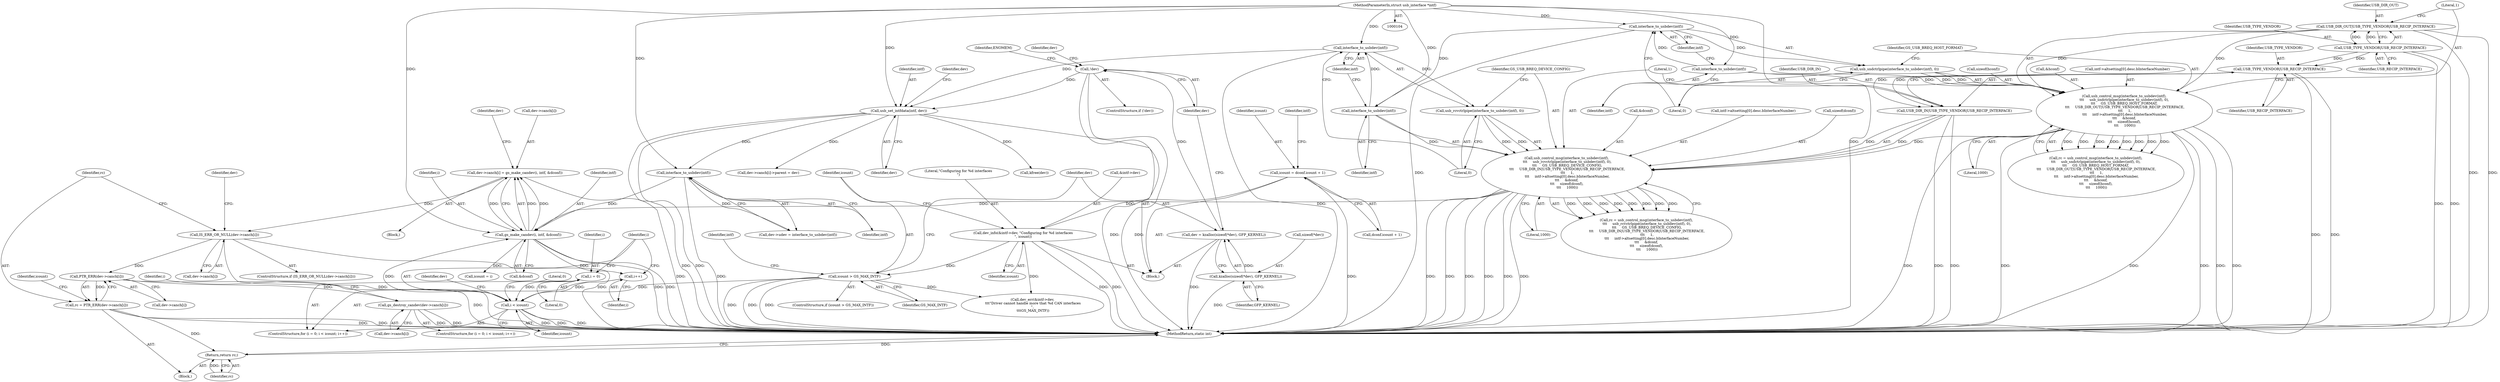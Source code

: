digraph "1_linux_c919a3069c775c1c876bec55e00b2305d5125caa@array" {
"1000299" [label="(Call,PTR_ERR(dev->canch[i]))"];
"1000290" [label="(Call,IS_ERR_OR_NULL(dev->canch[i]))"];
"1000278" [label="(Call,dev->canch[i] = gs_make_candev(i, intf, &dconf))"];
"1000284" [label="(Call,gs_make_candev(i, intf, &dconf))"];
"1000272" [label="(Call,i < icount)"];
"1000275" [label="(Call,i++)"];
"1000269" [label="(Call,i = 0)"];
"1000221" [label="(Call,icount > GS_MAX_INTF)"];
"1000213" [label="(Call,dev_info(&intf->dev, \"Configuring for %d interfaces\n\", icount))"];
"1000206" [label="(Call,icount = dconf.icount + 1)"];
"1000266" [label="(Call,interface_to_usbdev(intf))"];
"1000259" [label="(Call,usb_set_intfdata(intf, dev))"];
"1000168" [label="(Call,interface_to_usbdev(intf))"];
"1000165" [label="(Call,interface_to_usbdev(intf))"];
"1000124" [label="(Call,interface_to_usbdev(intf))"];
"1000121" [label="(Call,interface_to_usbdev(intf))"];
"1000105" [label="(MethodParameterIn,struct usb_interface *intf)"];
"1000243" [label="(Call,!dev)"];
"1000235" [label="(Call,dev = kzalloc(sizeof(*dev), GFP_KERNEL))"];
"1000237" [label="(Call,kzalloc(sizeof(*dev), GFP_KERNEL))"];
"1000164" [label="(Call,usb_control_msg(interface_to_usbdev(intf),\n \t\t\t     usb_rcvctrlpipe(interface_to_usbdev(intf), 0),\n \t\t\t     GS_USB_BREQ_DEVICE_CONFIG,\n \t\t\t     USB_DIR_IN|USB_TYPE_VENDOR|USB_RECIP_INTERFACE,\n \t\t\t     1,\n \t\t\t     intf->altsetting[0].desc.bInterfaceNumber,\n\t\t\t     &dconf,\n\t\t\t     sizeof(dconf),\n \t\t\t     1000))"];
"1000167" [label="(Call,usb_rcvctrlpipe(interface_to_usbdev(intf), 0))"];
"1000172" [label="(Call,USB_DIR_IN|USB_TYPE_VENDOR|USB_RECIP_INTERFACE)"];
"1000174" [label="(Call,USB_TYPE_VENDOR|USB_RECIP_INTERFACE)"];
"1000130" [label="(Call,USB_TYPE_VENDOR|USB_RECIP_INTERFACE)"];
"1000120" [label="(Call,usb_control_msg(interface_to_usbdev(intf),\n\t\t\t     usb_sndctrlpipe(interface_to_usbdev(intf), 0),\n\t\t\t     GS_USB_BREQ_HOST_FORMAT,\n \t\t\t     USB_DIR_OUT|USB_TYPE_VENDOR|USB_RECIP_INTERFACE,\n \t\t\t     1,\n \t\t\t     intf->altsetting[0].desc.bInterfaceNumber,\n\t\t\t     &hconf,\n\t\t\t     sizeof(hconf),\n \t\t\t     1000))"];
"1000123" [label="(Call,usb_sndctrlpipe(interface_to_usbdev(intf), 0))"];
"1000128" [label="(Call,USB_DIR_OUT|USB_TYPE_VENDOR|USB_RECIP_INTERFACE)"];
"1000297" [label="(Call,rc = PTR_ERR(dev->canch[i]))"];
"1000330" [label="(Return,return rc;)"];
"1000317" [label="(Call,gs_destroy_candev(dev->canch[i]))"];
"1000251" [label="(Identifier,dev)"];
"1000331" [label="(Identifier,rc)"];
"1000105" [label="(MethodParameterIn,struct usb_interface *intf)"];
"1000124" [label="(Call,interface_to_usbdev(intf))"];
"1000131" [label="(Identifier,USB_TYPE_VENDOR)"];
"1000171" [label="(Identifier,GS_USB_BREQ_DEVICE_CONFIG)"];
"1000107" [label="(Block,)"];
"1000127" [label="(Identifier,GS_USB_BREQ_HOST_FORMAT)"];
"1000222" [label="(Identifier,icount)"];
"1000191" [label="(Literal,1000)"];
"1000267" [label="(Identifier,intf)"];
"1000297" [label="(Call,rc = PTR_ERR(dev->canch[i]))"];
"1000206" [label="(Call,icount = dconf.icount + 1)"];
"1000274" [label="(Identifier,icount)"];
"1000296" [label="(Block,)"];
"1000125" [label="(Identifier,intf)"];
"1000214" [label="(Call,&intf->dev)"];
"1000130" [label="(Call,USB_TYPE_VENDOR|USB_RECIP_INTERFACE)"];
"1000176" [label="(Identifier,USB_RECIP_INTERFACE)"];
"1000172" [label="(Call,USB_DIR_IN|USB_TYPE_VENDOR|USB_RECIP_INTERFACE)"];
"1000122" [label="(Identifier,intf)"];
"1000145" [label="(Call,sizeof(hconf))"];
"1000167" [label="(Call,usb_rcvctrlpipe(interface_to_usbdev(intf), 0))"];
"1000306" [label="(Identifier,icount)"];
"1000266" [label="(Call,interface_to_usbdev(intf))"];
"1000241" [label="(Identifier,GFP_KERNEL)"];
"1000168" [label="(Call,interface_to_usbdev(intf))"];
"1000236" [label="(Identifier,dev)"];
"1000177" [label="(Literal,1)"];
"1000316" [label="(Identifier,i)"];
"1000305" [label="(Call,icount = i)"];
"1000330" [label="(Return,return rc;)"];
"1000270" [label="(Identifier,i)"];
"1000143" [label="(Call,&hconf)"];
"1000285" [label="(Identifier,i)"];
"1000164" [label="(Call,usb_control_msg(interface_to_usbdev(intf),\n \t\t\t     usb_rcvctrlpipe(interface_to_usbdev(intf), 0),\n \t\t\t     GS_USB_BREQ_DEVICE_CONFIG,\n \t\t\t     USB_DIR_IN|USB_TYPE_VENDOR|USB_RECIP_INTERFACE,\n \t\t\t     1,\n \t\t\t     intf->altsetting[0].desc.bInterfaceNumber,\n\t\t\t     &dconf,\n\t\t\t     sizeof(dconf),\n \t\t\t     1000))"];
"1000126" [label="(Literal,0)"];
"1000213" [label="(Call,dev_info(&intf->dev, \"Configuring for %d interfaces\n\", icount))"];
"1000187" [label="(Call,&dconf)"];
"1000308" [label="(ControlStructure,for (i = 0; i < icount; i++))"];
"1000336" [label="(Identifier,dev)"];
"1000219" [label="(Identifier,icount)"];
"1000275" [label="(Call,i++)"];
"1000162" [label="(Call,rc = usb_control_msg(interface_to_usbdev(intf),\n \t\t\t     usb_rcvctrlpipe(interface_to_usbdev(intf), 0),\n \t\t\t     GS_USB_BREQ_DEVICE_CONFIG,\n \t\t\t     USB_DIR_IN|USB_TYPE_VENDOR|USB_RECIP_INTERFACE,\n \t\t\t     1,\n \t\t\t     intf->altsetting[0].desc.bInterfaceNumber,\n\t\t\t     &dconf,\n\t\t\t     sizeof(dconf),\n \t\t\t     1000))"];
"1000260" [label="(Identifier,intf)"];
"1000165" [label="(Call,interface_to_usbdev(intf))"];
"1000293" [label="(Identifier,dev)"];
"1000278" [label="(Call,dev->canch[i] = gs_make_candev(i, intf, &dconf))"];
"1000269" [label="(Call,i = 0)"];
"1000300" [label="(Call,dev->canch[i])"];
"1000121" [label="(Call,interface_to_usbdev(intf))"];
"1000332" [label="(Call,dev->canch[i]->parent = dev)"];
"1000120" [label="(Call,usb_control_msg(interface_to_usbdev(intf),\n\t\t\t     usb_sndctrlpipe(interface_to_usbdev(intf), 0),\n\t\t\t     GS_USB_BREQ_HOST_FORMAT,\n \t\t\t     USB_DIR_OUT|USB_TYPE_VENDOR|USB_RECIP_INTERFACE,\n \t\t\t     1,\n \t\t\t     intf->altsetting[0].desc.bInterfaceNumber,\n\t\t\t     &hconf,\n\t\t\t     sizeof(hconf),\n \t\t\t     1000))"];
"1000208" [label="(Call,dconf.icount + 1)"];
"1000276" [label="(Identifier,i)"];
"1000129" [label="(Identifier,USB_DIR_OUT)"];
"1000228" [label="(Identifier,intf)"];
"1000218" [label="(Literal,\"Configuring for %d interfaces\n\")"];
"1000225" [label="(Call,dev_err(&intf->dev,\n \t\t\t\"Driver cannot handle more that %d CAN interfaces\n\",\n \t\t\tGS_MAX_INTF))"];
"1000261" [label="(Identifier,dev)"];
"1000244" [label="(Identifier,dev)"];
"1000298" [label="(Identifier,rc)"];
"1000207" [label="(Identifier,icount)"];
"1000169" [label="(Identifier,intf)"];
"1000134" [label="(Call,intf->altsetting[0].desc.bInterfaceNumber)"];
"1000277" [label="(Block,)"];
"1000271" [label="(Literal,0)"];
"1000166" [label="(Identifier,intf)"];
"1000235" [label="(Call,dev = kzalloc(sizeof(*dev), GFP_KERNEL))"];
"1000221" [label="(Call,icount > GS_MAX_INTF)"];
"1000123" [label="(Call,usb_sndctrlpipe(interface_to_usbdev(intf), 0))"];
"1000147" [label="(Literal,1000)"];
"1000272" [label="(Call,i < icount)"];
"1000268" [label="(ControlStructure,for (i = 0; i < icount; i++))"];
"1000220" [label="(ControlStructure,if (icount > GS_MAX_INTF))"];
"1000238" [label="(Call,sizeof(*dev))"];
"1000262" [label="(Call,dev->udev = interface_to_usbdev(intf))"];
"1000299" [label="(Call,PTR_ERR(dev->canch[i]))"];
"1000175" [label="(Identifier,USB_TYPE_VENDOR)"];
"1000132" [label="(Identifier,USB_RECIP_INTERFACE)"];
"1000259" [label="(Call,usb_set_intfdata(intf, dev))"];
"1000328" [label="(Call,kfree(dev))"];
"1000242" [label="(ControlStructure,if (!dev))"];
"1000284" [label="(Call,gs_make_candev(i, intf, &dconf))"];
"1000273" [label="(Identifier,i)"];
"1000279" [label="(Call,dev->canch[i])"];
"1000178" [label="(Call,intf->altsetting[0].desc.bInterfaceNumber)"];
"1000343" [label="(MethodReturn,static int)"];
"1000237" [label="(Call,kzalloc(sizeof(*dev), GFP_KERNEL))"];
"1000290" [label="(Call,IS_ERR_OR_NULL(dev->canch[i]))"];
"1000264" [label="(Identifier,dev)"];
"1000118" [label="(Call,rc = usb_control_msg(interface_to_usbdev(intf),\n\t\t\t     usb_sndctrlpipe(interface_to_usbdev(intf), 0),\n\t\t\t     GS_USB_BREQ_HOST_FORMAT,\n \t\t\t     USB_DIR_OUT|USB_TYPE_VENDOR|USB_RECIP_INTERFACE,\n \t\t\t     1,\n \t\t\t     intf->altsetting[0].desc.bInterfaceNumber,\n\t\t\t     &hconf,\n\t\t\t     sizeof(hconf),\n \t\t\t     1000))"];
"1000281" [label="(Identifier,dev)"];
"1000342" [label="(Literal,0)"];
"1000223" [label="(Identifier,GS_MAX_INTF)"];
"1000318" [label="(Call,dev->canch[i])"];
"1000317" [label="(Call,gs_destroy_candev(dev->canch[i]))"];
"1000286" [label="(Identifier,intf)"];
"1000216" [label="(Identifier,intf)"];
"1000291" [label="(Call,dev->canch[i])"];
"1000287" [label="(Call,&dconf)"];
"1000133" [label="(Literal,1)"];
"1000243" [label="(Call,!dev)"];
"1000170" [label="(Literal,0)"];
"1000174" [label="(Call,USB_TYPE_VENDOR|USB_RECIP_INTERFACE)"];
"1000247" [label="(Identifier,ENOMEM)"];
"1000173" [label="(Identifier,USB_DIR_IN)"];
"1000289" [label="(ControlStructure,if (IS_ERR_OR_NULL(dev->canch[i])))"];
"1000189" [label="(Call,sizeof(dconf))"];
"1000128" [label="(Call,USB_DIR_OUT|USB_TYPE_VENDOR|USB_RECIP_INTERFACE)"];
"1000299" -> "1000297"  [label="AST: "];
"1000299" -> "1000300"  [label="CFG: "];
"1000300" -> "1000299"  [label="AST: "];
"1000297" -> "1000299"  [label="CFG: "];
"1000299" -> "1000343"  [label="DDG: "];
"1000299" -> "1000297"  [label="DDG: "];
"1000290" -> "1000299"  [label="DDG: "];
"1000299" -> "1000317"  [label="DDG: "];
"1000290" -> "1000289"  [label="AST: "];
"1000290" -> "1000291"  [label="CFG: "];
"1000291" -> "1000290"  [label="AST: "];
"1000298" -> "1000290"  [label="CFG: "];
"1000336" -> "1000290"  [label="CFG: "];
"1000290" -> "1000343"  [label="DDG: "];
"1000290" -> "1000343"  [label="DDG: "];
"1000278" -> "1000290"  [label="DDG: "];
"1000278" -> "1000277"  [label="AST: "];
"1000278" -> "1000284"  [label="CFG: "];
"1000279" -> "1000278"  [label="AST: "];
"1000284" -> "1000278"  [label="AST: "];
"1000293" -> "1000278"  [label="CFG: "];
"1000278" -> "1000343"  [label="DDG: "];
"1000284" -> "1000278"  [label="DDG: "];
"1000284" -> "1000278"  [label="DDG: "];
"1000284" -> "1000278"  [label="DDG: "];
"1000284" -> "1000287"  [label="CFG: "];
"1000285" -> "1000284"  [label="AST: "];
"1000286" -> "1000284"  [label="AST: "];
"1000287" -> "1000284"  [label="AST: "];
"1000284" -> "1000343"  [label="DDG: "];
"1000284" -> "1000343"  [label="DDG: "];
"1000284" -> "1000275"  [label="DDG: "];
"1000272" -> "1000284"  [label="DDG: "];
"1000266" -> "1000284"  [label="DDG: "];
"1000105" -> "1000284"  [label="DDG: "];
"1000164" -> "1000284"  [label="DDG: "];
"1000284" -> "1000305"  [label="DDG: "];
"1000272" -> "1000268"  [label="AST: "];
"1000272" -> "1000274"  [label="CFG: "];
"1000273" -> "1000272"  [label="AST: "];
"1000274" -> "1000272"  [label="AST: "];
"1000281" -> "1000272"  [label="CFG: "];
"1000342" -> "1000272"  [label="CFG: "];
"1000272" -> "1000343"  [label="DDG: "];
"1000272" -> "1000343"  [label="DDG: "];
"1000272" -> "1000343"  [label="DDG: "];
"1000275" -> "1000272"  [label="DDG: "];
"1000269" -> "1000272"  [label="DDG: "];
"1000221" -> "1000272"  [label="DDG: "];
"1000275" -> "1000268"  [label="AST: "];
"1000275" -> "1000276"  [label="CFG: "];
"1000276" -> "1000275"  [label="AST: "];
"1000273" -> "1000275"  [label="CFG: "];
"1000269" -> "1000268"  [label="AST: "];
"1000269" -> "1000271"  [label="CFG: "];
"1000270" -> "1000269"  [label="AST: "];
"1000271" -> "1000269"  [label="AST: "];
"1000273" -> "1000269"  [label="CFG: "];
"1000221" -> "1000220"  [label="AST: "];
"1000221" -> "1000223"  [label="CFG: "];
"1000222" -> "1000221"  [label="AST: "];
"1000223" -> "1000221"  [label="AST: "];
"1000228" -> "1000221"  [label="CFG: "];
"1000236" -> "1000221"  [label="CFG: "];
"1000221" -> "1000343"  [label="DDG: "];
"1000221" -> "1000343"  [label="DDG: "];
"1000221" -> "1000343"  [label="DDG: "];
"1000213" -> "1000221"  [label="DDG: "];
"1000221" -> "1000225"  [label="DDG: "];
"1000213" -> "1000107"  [label="AST: "];
"1000213" -> "1000219"  [label="CFG: "];
"1000214" -> "1000213"  [label="AST: "];
"1000218" -> "1000213"  [label="AST: "];
"1000219" -> "1000213"  [label="AST: "];
"1000222" -> "1000213"  [label="CFG: "];
"1000213" -> "1000343"  [label="DDG: "];
"1000213" -> "1000343"  [label="DDG: "];
"1000206" -> "1000213"  [label="DDG: "];
"1000213" -> "1000225"  [label="DDG: "];
"1000206" -> "1000107"  [label="AST: "];
"1000206" -> "1000208"  [label="CFG: "];
"1000207" -> "1000206"  [label="AST: "];
"1000208" -> "1000206"  [label="AST: "];
"1000216" -> "1000206"  [label="CFG: "];
"1000206" -> "1000343"  [label="DDG: "];
"1000266" -> "1000262"  [label="AST: "];
"1000266" -> "1000267"  [label="CFG: "];
"1000267" -> "1000266"  [label="AST: "];
"1000262" -> "1000266"  [label="CFG: "];
"1000266" -> "1000343"  [label="DDG: "];
"1000266" -> "1000262"  [label="DDG: "];
"1000259" -> "1000266"  [label="DDG: "];
"1000105" -> "1000266"  [label="DDG: "];
"1000259" -> "1000107"  [label="AST: "];
"1000259" -> "1000261"  [label="CFG: "];
"1000260" -> "1000259"  [label="AST: "];
"1000261" -> "1000259"  [label="AST: "];
"1000264" -> "1000259"  [label="CFG: "];
"1000259" -> "1000343"  [label="DDG: "];
"1000259" -> "1000343"  [label="DDG: "];
"1000168" -> "1000259"  [label="DDG: "];
"1000105" -> "1000259"  [label="DDG: "];
"1000243" -> "1000259"  [label="DDG: "];
"1000259" -> "1000328"  [label="DDG: "];
"1000259" -> "1000332"  [label="DDG: "];
"1000168" -> "1000167"  [label="AST: "];
"1000168" -> "1000169"  [label="CFG: "];
"1000169" -> "1000168"  [label="AST: "];
"1000170" -> "1000168"  [label="CFG: "];
"1000168" -> "1000343"  [label="DDG: "];
"1000168" -> "1000167"  [label="DDG: "];
"1000165" -> "1000168"  [label="DDG: "];
"1000105" -> "1000168"  [label="DDG: "];
"1000165" -> "1000164"  [label="AST: "];
"1000165" -> "1000166"  [label="CFG: "];
"1000166" -> "1000165"  [label="AST: "];
"1000169" -> "1000165"  [label="CFG: "];
"1000165" -> "1000164"  [label="DDG: "];
"1000124" -> "1000165"  [label="DDG: "];
"1000105" -> "1000165"  [label="DDG: "];
"1000124" -> "1000123"  [label="AST: "];
"1000124" -> "1000125"  [label="CFG: "];
"1000125" -> "1000124"  [label="AST: "];
"1000126" -> "1000124"  [label="CFG: "];
"1000124" -> "1000343"  [label="DDG: "];
"1000124" -> "1000123"  [label="DDG: "];
"1000121" -> "1000124"  [label="DDG: "];
"1000105" -> "1000124"  [label="DDG: "];
"1000121" -> "1000120"  [label="AST: "];
"1000121" -> "1000122"  [label="CFG: "];
"1000122" -> "1000121"  [label="AST: "];
"1000125" -> "1000121"  [label="CFG: "];
"1000121" -> "1000120"  [label="DDG: "];
"1000105" -> "1000121"  [label="DDG: "];
"1000105" -> "1000104"  [label="AST: "];
"1000105" -> "1000343"  [label="DDG: "];
"1000243" -> "1000242"  [label="AST: "];
"1000243" -> "1000244"  [label="CFG: "];
"1000244" -> "1000243"  [label="AST: "];
"1000247" -> "1000243"  [label="CFG: "];
"1000251" -> "1000243"  [label="CFG: "];
"1000243" -> "1000343"  [label="DDG: "];
"1000243" -> "1000343"  [label="DDG: "];
"1000235" -> "1000243"  [label="DDG: "];
"1000235" -> "1000107"  [label="AST: "];
"1000235" -> "1000237"  [label="CFG: "];
"1000236" -> "1000235"  [label="AST: "];
"1000237" -> "1000235"  [label="AST: "];
"1000244" -> "1000235"  [label="CFG: "];
"1000235" -> "1000343"  [label="DDG: "];
"1000237" -> "1000235"  [label="DDG: "];
"1000237" -> "1000241"  [label="CFG: "];
"1000238" -> "1000237"  [label="AST: "];
"1000241" -> "1000237"  [label="AST: "];
"1000237" -> "1000343"  [label="DDG: "];
"1000164" -> "1000162"  [label="AST: "];
"1000164" -> "1000191"  [label="CFG: "];
"1000167" -> "1000164"  [label="AST: "];
"1000171" -> "1000164"  [label="AST: "];
"1000172" -> "1000164"  [label="AST: "];
"1000177" -> "1000164"  [label="AST: "];
"1000178" -> "1000164"  [label="AST: "];
"1000187" -> "1000164"  [label="AST: "];
"1000189" -> "1000164"  [label="AST: "];
"1000191" -> "1000164"  [label="AST: "];
"1000162" -> "1000164"  [label="CFG: "];
"1000164" -> "1000343"  [label="DDG: "];
"1000164" -> "1000343"  [label="DDG: "];
"1000164" -> "1000343"  [label="DDG: "];
"1000164" -> "1000343"  [label="DDG: "];
"1000164" -> "1000343"  [label="DDG: "];
"1000164" -> "1000343"  [label="DDG: "];
"1000164" -> "1000162"  [label="DDG: "];
"1000164" -> "1000162"  [label="DDG: "];
"1000164" -> "1000162"  [label="DDG: "];
"1000164" -> "1000162"  [label="DDG: "];
"1000164" -> "1000162"  [label="DDG: "];
"1000164" -> "1000162"  [label="DDG: "];
"1000164" -> "1000162"  [label="DDG: "];
"1000164" -> "1000162"  [label="DDG: "];
"1000167" -> "1000164"  [label="DDG: "];
"1000167" -> "1000164"  [label="DDG: "];
"1000172" -> "1000164"  [label="DDG: "];
"1000172" -> "1000164"  [label="DDG: "];
"1000120" -> "1000164"  [label="DDG: "];
"1000167" -> "1000170"  [label="CFG: "];
"1000170" -> "1000167"  [label="AST: "];
"1000171" -> "1000167"  [label="CFG: "];
"1000172" -> "1000174"  [label="CFG: "];
"1000173" -> "1000172"  [label="AST: "];
"1000174" -> "1000172"  [label="AST: "];
"1000177" -> "1000172"  [label="CFG: "];
"1000172" -> "1000343"  [label="DDG: "];
"1000172" -> "1000343"  [label="DDG: "];
"1000174" -> "1000172"  [label="DDG: "];
"1000174" -> "1000172"  [label="DDG: "];
"1000174" -> "1000176"  [label="CFG: "];
"1000175" -> "1000174"  [label="AST: "];
"1000176" -> "1000174"  [label="AST: "];
"1000174" -> "1000343"  [label="DDG: "];
"1000174" -> "1000343"  [label="DDG: "];
"1000130" -> "1000174"  [label="DDG: "];
"1000130" -> "1000174"  [label="DDG: "];
"1000130" -> "1000128"  [label="AST: "];
"1000130" -> "1000132"  [label="CFG: "];
"1000131" -> "1000130"  [label="AST: "];
"1000132" -> "1000130"  [label="AST: "];
"1000128" -> "1000130"  [label="CFG: "];
"1000130" -> "1000343"  [label="DDG: "];
"1000130" -> "1000343"  [label="DDG: "];
"1000130" -> "1000128"  [label="DDG: "];
"1000130" -> "1000128"  [label="DDG: "];
"1000120" -> "1000118"  [label="AST: "];
"1000120" -> "1000147"  [label="CFG: "];
"1000123" -> "1000120"  [label="AST: "];
"1000127" -> "1000120"  [label="AST: "];
"1000128" -> "1000120"  [label="AST: "];
"1000133" -> "1000120"  [label="AST: "];
"1000134" -> "1000120"  [label="AST: "];
"1000143" -> "1000120"  [label="AST: "];
"1000145" -> "1000120"  [label="AST: "];
"1000147" -> "1000120"  [label="AST: "];
"1000118" -> "1000120"  [label="CFG: "];
"1000120" -> "1000343"  [label="DDG: "];
"1000120" -> "1000343"  [label="DDG: "];
"1000120" -> "1000343"  [label="DDG: "];
"1000120" -> "1000343"  [label="DDG: "];
"1000120" -> "1000343"  [label="DDG: "];
"1000120" -> "1000343"  [label="DDG: "];
"1000120" -> "1000118"  [label="DDG: "];
"1000120" -> "1000118"  [label="DDG: "];
"1000120" -> "1000118"  [label="DDG: "];
"1000120" -> "1000118"  [label="DDG: "];
"1000120" -> "1000118"  [label="DDG: "];
"1000120" -> "1000118"  [label="DDG: "];
"1000120" -> "1000118"  [label="DDG: "];
"1000120" -> "1000118"  [label="DDG: "];
"1000123" -> "1000120"  [label="DDG: "];
"1000123" -> "1000120"  [label="DDG: "];
"1000128" -> "1000120"  [label="DDG: "];
"1000128" -> "1000120"  [label="DDG: "];
"1000123" -> "1000126"  [label="CFG: "];
"1000126" -> "1000123"  [label="AST: "];
"1000127" -> "1000123"  [label="CFG: "];
"1000129" -> "1000128"  [label="AST: "];
"1000133" -> "1000128"  [label="CFG: "];
"1000128" -> "1000343"  [label="DDG: "];
"1000128" -> "1000343"  [label="DDG: "];
"1000297" -> "1000296"  [label="AST: "];
"1000298" -> "1000297"  [label="AST: "];
"1000306" -> "1000297"  [label="CFG: "];
"1000297" -> "1000343"  [label="DDG: "];
"1000297" -> "1000343"  [label="DDG: "];
"1000297" -> "1000330"  [label="DDG: "];
"1000330" -> "1000296"  [label="AST: "];
"1000330" -> "1000331"  [label="CFG: "];
"1000331" -> "1000330"  [label="AST: "];
"1000343" -> "1000330"  [label="CFG: "];
"1000330" -> "1000343"  [label="DDG: "];
"1000331" -> "1000330"  [label="DDG: "];
"1000317" -> "1000308"  [label="AST: "];
"1000317" -> "1000318"  [label="CFG: "];
"1000318" -> "1000317"  [label="AST: "];
"1000316" -> "1000317"  [label="CFG: "];
"1000317" -> "1000343"  [label="DDG: "];
"1000317" -> "1000343"  [label="DDG: "];
}
